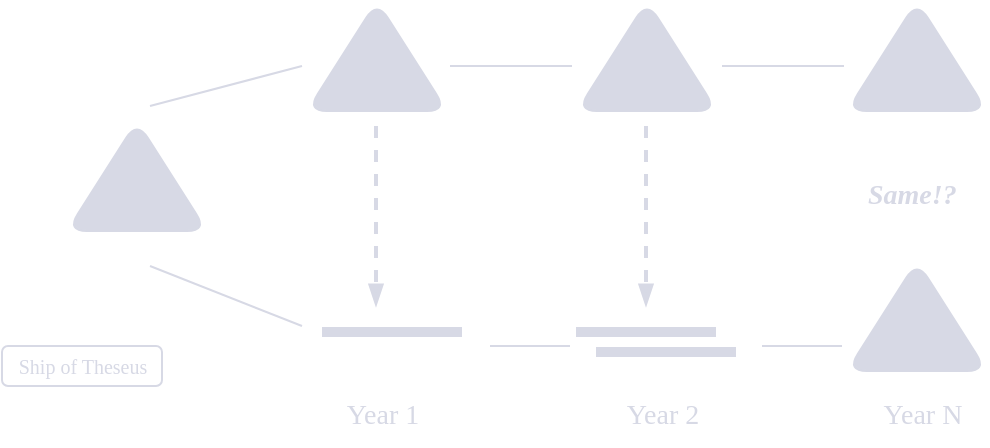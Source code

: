 <mxfile version="20.7.4" type="device"><diagram id="Xxy66k4GiAd_RfEjXmom" name="Page-1"><mxGraphModel dx="779" dy="544" grid="1" gridSize="10" guides="1" tooltips="1" connect="1" arrows="1" fold="1" page="1" pageScale="1" pageWidth="850" pageHeight="1100" math="1" shadow="0"><root><mxCell id="0"/><mxCell id="1" parent="0"/><mxCell id="g2i-SNMvGY4thC_BKSEd-28" value="&lt;b&gt;&lt;i&gt;Same!?&lt;/i&gt;&lt;/b&gt;" style="text;html=1;strokeColor=none;fillColor=none;align=left;verticalAlign=middle;rounded=0;fontColor=#d7d9e5;fontSize=14;fontFamily=Montserrat;" parent="1" vertex="1"><mxGeometry x="561" y="240" width="60" height="30" as="geometry"/></mxCell><mxCell id="g2i-SNMvGY4thC_BKSEd-38" value="Ship of Theseus" style="text;html=1;strokeColor=#D7D9E5;fillColor=none;align=center;verticalAlign=middle;rounded=1;fontColor=#d7d9e5;fontSize=10;fontFamily=Montserrat;glass=0;fontStyle=0;strokeWidth=1;" parent="1" vertex="1"><mxGeometry x="130" y="330" width="80" height="20" as="geometry"/></mxCell><mxCell id="rp77Z9PlHpWXwGjcZepO-2" value="" style="triangle;whiteSpace=wrap;html=1;rounded=1;strokeColor=#d7d9e5;fontFamily=Montserrat;fontSize=11;fontColor=#d7d9e5;fillColor=#d7d9e5;rotation=-90;" vertex="1" parent="1"><mxGeometry x="170" y="210" width="55" height="70" as="geometry"/></mxCell><mxCell id="rp77Z9PlHpWXwGjcZepO-3" value="" style="endArrow=none;html=1;rounded=1;fontFamily=Helvetica;fontSize=11;fontColor=#d7d9e5;labelBackgroundColor=#DAD2D8;strokeColor=#d7d9e5;strokeWidth=5;fillColor=#FAE5C7;startArrow=none;startFill=0;endFill=0;" edge="1" parent="1"><mxGeometry width="50" height="50" relative="1" as="geometry"><mxPoint x="290" y="323" as="sourcePoint"/><mxPoint x="360" y="323" as="targetPoint"/></mxGeometry></mxCell><mxCell id="rp77Z9PlHpWXwGjcZepO-7" value="" style="endArrow=none;html=1;rounded=1;fontFamily=Helvetica;fontSize=11;fontColor=#d7d9e5;labelBackgroundColor=#DAD2D8;strokeColor=#d7d9e5;strokeWidth=5;fillColor=#FAE5C7;startArrow=none;startFill=0;endFill=0;" edge="1" parent="1"><mxGeometry width="50" height="50" relative="1" as="geometry"><mxPoint x="417" y="323" as="sourcePoint"/><mxPoint x="487" y="323" as="targetPoint"/></mxGeometry></mxCell><mxCell id="rp77Z9PlHpWXwGjcZepO-8" value="" style="endArrow=none;html=1;rounded=1;fontFamily=Helvetica;fontSize=11;fontColor=#d7d9e5;labelBackgroundColor=#DAD2D8;strokeColor=#d7d9e5;strokeWidth=5;fillColor=#FAE5C7;startArrow=none;startFill=0;endFill=0;" edge="1" parent="1"><mxGeometry width="50" height="50" relative="1" as="geometry"><mxPoint x="427" y="333" as="sourcePoint"/><mxPoint x="497" y="333" as="targetPoint"/></mxGeometry></mxCell><mxCell id="rp77Z9PlHpWXwGjcZepO-9" value="" style="triangle;whiteSpace=wrap;html=1;rounded=1;strokeColor=#d7d9e5;fontFamily=Montserrat;fontSize=11;fontColor=#d7d9e5;fillColor=#d7d9e5;rotation=-90;" vertex="1" parent="1"><mxGeometry x="290" y="150" width="55" height="70" as="geometry"/></mxCell><mxCell id="rp77Z9PlHpWXwGjcZepO-10" value="" style="triangle;whiteSpace=wrap;html=1;rounded=1;strokeColor=#d7d9e5;fontFamily=Montserrat;fontSize=11;fontColor=#d7d9e5;fillColor=#d7d9e5;rotation=-90;" vertex="1" parent="1"><mxGeometry x="425" y="150" width="55" height="70" as="geometry"/></mxCell><mxCell id="rp77Z9PlHpWXwGjcZepO-11" value="" style="triangle;whiteSpace=wrap;html=1;rounded=1;strokeColor=#d7d9e5;fontFamily=Montserrat;fontSize=11;fontColor=#d7d9e5;fillColor=#d7d9e5;rotation=-90;" vertex="1" parent="1"><mxGeometry x="560" y="150" width="55" height="70" as="geometry"/></mxCell><mxCell id="rp77Z9PlHpWXwGjcZepO-14" value="" style="triangle;whiteSpace=wrap;html=1;rounded=1;strokeColor=#d7d9e5;fontFamily=Montserrat;fontSize=11;fontColor=#d7d9e5;fillColor=#d7d9e5;rotation=-90;" vertex="1" parent="1"><mxGeometry x="560" y="280" width="55" height="70" as="geometry"/></mxCell><mxCell id="rp77Z9PlHpWXwGjcZepO-15" value="" style="endArrow=blockThin;html=1;rounded=1;strokeWidth=2;labelBackgroundColor=#DAD2D8;strokeColor=#d7d9e5;fontColor=#d7d9e5;fillColor=#FAE5C7;startArrow=none;startFill=0;endFill=1;exitX=0.5;exitY=1;exitDx=0;exitDy=0;entryX=0.5;entryY=0;entryDx=0;entryDy=0;dashed=1;" edge="1" parent="1"><mxGeometry width="50" height="50" relative="1" as="geometry"><mxPoint x="317" y="220" as="sourcePoint"/><mxPoint x="317" y="310" as="targetPoint"/><Array as="points"/></mxGeometry></mxCell><mxCell id="rp77Z9PlHpWXwGjcZepO-16" value="" style="endArrow=blockThin;html=1;rounded=1;strokeWidth=2;labelBackgroundColor=#DAD2D8;strokeColor=#d7d9e5;fontColor=#d7d9e5;fillColor=#FAE5C7;startArrow=none;startFill=0;endFill=1;exitX=0.5;exitY=1;exitDx=0;exitDy=0;entryX=0.5;entryY=0;entryDx=0;entryDy=0;dashed=1;" edge="1" parent="1"><mxGeometry width="50" height="50" relative="1" as="geometry"><mxPoint x="452" y="220" as="sourcePoint"/><mxPoint x="452" y="310" as="targetPoint"/><Array as="points"/></mxGeometry></mxCell><mxCell id="rp77Z9PlHpWXwGjcZepO-18" value="" style="endArrow=none;html=1;rounded=1;strokeWidth=1;labelBackgroundColor=#DAD2D8;strokeColor=#d7d9e5;fontColor=#d7d9e5;fillColor=#FAE5C7;startArrow=none;startFill=0;endFill=0;" edge="1" parent="1"><mxGeometry x="-1" y="183" width="50" height="50" relative="1" as="geometry"><mxPoint x="204" y="210" as="sourcePoint"/><mxPoint x="280" y="190" as="targetPoint"/><Array as="points"/><mxPoint as="offset"/></mxGeometry></mxCell><mxCell id="rp77Z9PlHpWXwGjcZepO-19" value="" style="endArrow=none;html=1;rounded=1;strokeWidth=1;labelBackgroundColor=#DAD2D8;strokeColor=#d7d9e5;fontColor=#d7d9e5;fillColor=#FAE5C7;startArrow=none;startFill=0;endFill=0;" edge="1" parent="1"><mxGeometry x="-1" y="183" width="50" height="50" relative="1" as="geometry"><mxPoint x="354" y="190" as="sourcePoint"/><mxPoint x="415" y="190" as="targetPoint"/><Array as="points"/><mxPoint as="offset"/></mxGeometry></mxCell><mxCell id="rp77Z9PlHpWXwGjcZepO-20" value="" style="endArrow=none;html=1;rounded=1;strokeWidth=1;labelBackgroundColor=#DAD2D8;strokeColor=#d7d9e5;fontColor=#d7d9e5;fillColor=#FAE5C7;startArrow=none;startFill=0;endFill=0;" edge="1" parent="1"><mxGeometry x="-1" y="183" width="50" height="50" relative="1" as="geometry"><mxPoint x="490" y="190" as="sourcePoint"/><mxPoint x="551" y="190" as="targetPoint"/><Array as="points"/><mxPoint as="offset"/></mxGeometry></mxCell><mxCell id="rp77Z9PlHpWXwGjcZepO-21" value="" style="endArrow=none;html=1;rounded=1;strokeWidth=1;labelBackgroundColor=#DAD2D8;strokeColor=#d7d9e5;fontColor=#d7d9e5;fillColor=#FAE5C7;startArrow=none;startFill=0;endFill=0;" edge="1" parent="1"><mxGeometry x="-1" y="183" width="50" height="50" relative="1" as="geometry"><mxPoint x="204" y="290" as="sourcePoint"/><mxPoint x="280" y="320" as="targetPoint"/><Array as="points"/><mxPoint as="offset"/></mxGeometry></mxCell><mxCell id="rp77Z9PlHpWXwGjcZepO-22" value="" style="endArrow=none;html=1;rounded=1;strokeWidth=1;labelBackgroundColor=#DAD2D8;strokeColor=#d7d9e5;fontColor=#d7d9e5;fillColor=#FAE5C7;startArrow=none;startFill=0;endFill=0;" edge="1" parent="1"><mxGeometry x="-1" y="183" width="50" height="50" relative="1" as="geometry"><mxPoint x="374" y="330" as="sourcePoint"/><mxPoint x="414" y="330" as="targetPoint"/><Array as="points"/><mxPoint as="offset"/></mxGeometry></mxCell><mxCell id="rp77Z9PlHpWXwGjcZepO-23" value="" style="endArrow=none;html=1;rounded=1;strokeWidth=1;labelBackgroundColor=#DAD2D8;strokeColor=#d7d9e5;fontColor=#d7d9e5;fillColor=#FAE5C7;startArrow=none;startFill=0;endFill=0;" edge="1" parent="1"><mxGeometry x="-1" y="183" width="50" height="50" relative="1" as="geometry"><mxPoint x="510" y="330" as="sourcePoint"/><mxPoint x="550" y="330" as="targetPoint"/><Array as="points"/><mxPoint as="offset"/></mxGeometry></mxCell><mxCell id="rp77Z9PlHpWXwGjcZepO-24" value="Year 1" style="text;html=1;strokeColor=none;fillColor=none;align=center;verticalAlign=middle;rounded=0;fontColor=#d7d9e5;fontSize=14;fontFamily=Montserrat;" vertex="1" parent="1"><mxGeometry x="290" y="350" width="60" height="30" as="geometry"/></mxCell><mxCell id="rp77Z9PlHpWXwGjcZepO-25" value="Year 2" style="text;html=1;strokeColor=none;fillColor=none;align=center;verticalAlign=middle;rounded=0;fontColor=#d7d9e5;fontSize=14;fontFamily=Montserrat;" vertex="1" parent="1"><mxGeometry x="430" y="350" width="60" height="30" as="geometry"/></mxCell><mxCell id="rp77Z9PlHpWXwGjcZepO-26" value="Year N" style="text;html=1;strokeColor=none;fillColor=none;align=center;verticalAlign=middle;rounded=0;fontColor=#d7d9e5;fontSize=14;fontFamily=Montserrat;" vertex="1" parent="1"><mxGeometry x="560" y="350" width="60" height="30" as="geometry"/></mxCell></root></mxGraphModel></diagram></mxfile>
